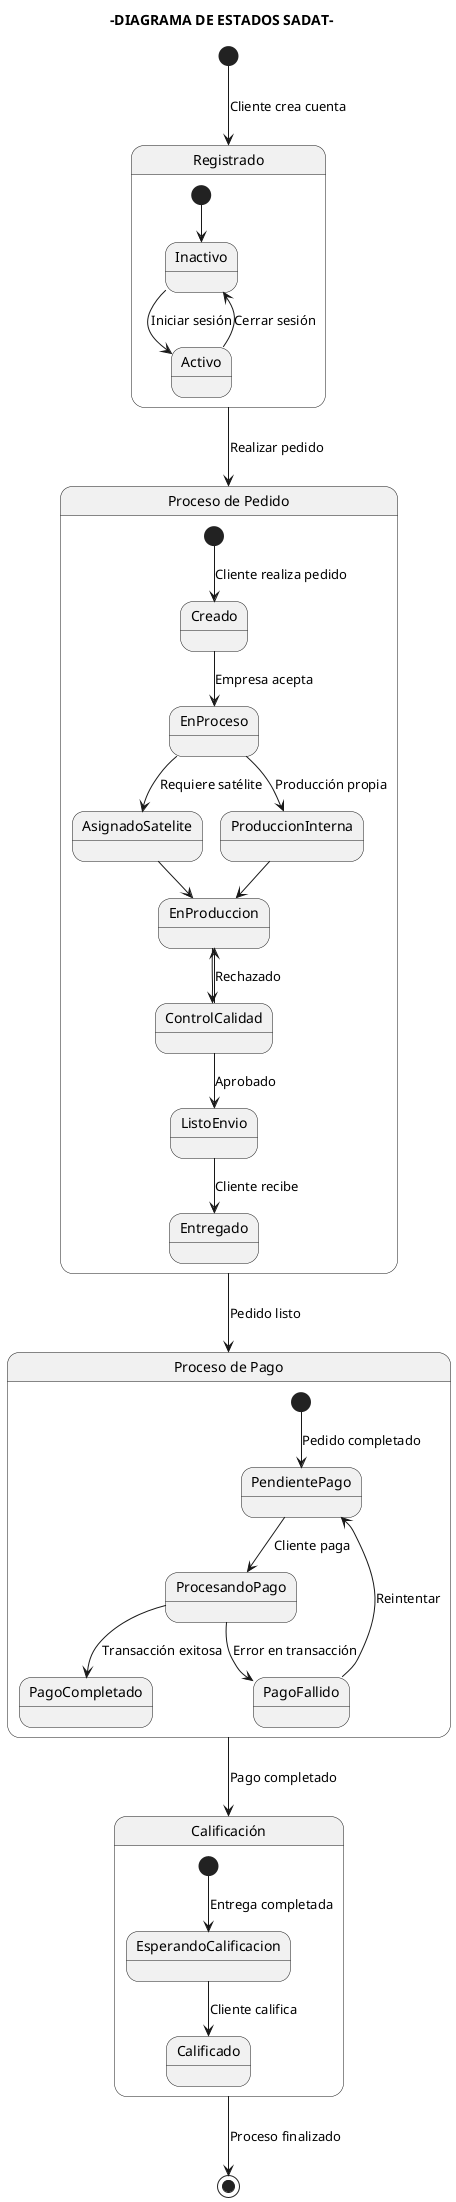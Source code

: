 @startuml
title -DIAGRAMA DE ESTADOS SADAT-

[*] --> Registrado : Cliente crea cuenta

state Registrado {
  [*] --> Inactivo
  Inactivo --> Activo : Iniciar sesión
  Activo --> Inactivo : Cerrar sesión
}

state "Proceso de Pedido" as Pedido {
  [*] --> Creado : Cliente realiza pedido
  Creado --> EnProceso : Empresa acepta
  EnProceso --> AsignadoSatelite : Requiere satélite
  EnProceso --> ProduccionInterna : Producción propia
  AsignadoSatelite --> EnProduccion
  ProduccionInterna --> EnProduccion
  EnProduccion --> ControlCalidad
  ControlCalidad --> ListoEnvio : Aprobado
  ControlCalidad --> EnProduccion : Rechazado
  ListoEnvio --> Entregado : Cliente recibe
}

state "Proceso de Pago" as Pago {
  [*] --> PendientePago : Pedido completado
  PendientePago --> ProcesandoPago : Cliente paga
  ProcesandoPago --> PagoCompletado : Transacción exitosa
  ProcesandoPago --> PagoFallido : Error en transacción
  PagoFallido --> PendientePago : Reintentar
}

state "Calificación" as Rating {
  [*] --> EsperandoCalificacion : Entrega completada
  EsperandoCalificacion --> Calificado : Cliente califica
}

Registrado --> Pedido : Realizar pedido
Pedido --> Pago : Pedido listo
Pago --> Rating : Pago completado
Rating --> [*] : Proceso finalizado

@enduml